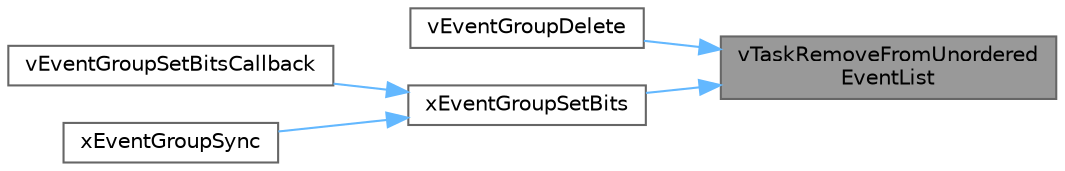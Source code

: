 digraph "vTaskRemoveFromUnorderedEventList"
{
 // LATEX_PDF_SIZE
  bgcolor="transparent";
  edge [fontname=Helvetica,fontsize=10,labelfontname=Helvetica,labelfontsize=10];
  node [fontname=Helvetica,fontsize=10,shape=box,height=0.2,width=0.4];
  rankdir="RL";
  Node1 [id="Node000001",label="vTaskRemoveFromUnordered\lEventList",height=0.2,width=0.4,color="gray40", fillcolor="grey60", style="filled", fontcolor="black",tooltip=" "];
  Node1 -> Node2 [id="edge1_Node000001_Node000002",dir="back",color="steelblue1",style="solid",tooltip=" "];
  Node2 [id="Node000002",label="vEventGroupDelete",height=0.2,width=0.4,color="grey40", fillcolor="white", style="filled",URL="$event__groups_8c.html#a6939faca89fc4ba52fa8288527042464",tooltip=" "];
  Node1 -> Node3 [id="edge2_Node000001_Node000003",dir="back",color="steelblue1",style="solid",tooltip=" "];
  Node3 [id="Node000003",label="xEventGroupSetBits",height=0.2,width=0.4,color="grey40", fillcolor="white", style="filled",URL="$event__groups_8c.html#a9ac7cd970f50e2e50a494b656e0eb239",tooltip=" "];
  Node3 -> Node4 [id="edge3_Node000003_Node000004",dir="back",color="steelblue1",style="solid",tooltip=" "];
  Node4 [id="Node000004",label="vEventGroupSetBitsCallback",height=0.2,width=0.4,color="grey40", fillcolor="white", style="filled",URL="$event__groups_8c.html#a54db6cc97bbb926aa4b78d5affc257d9",tooltip=" "];
  Node3 -> Node5 [id="edge4_Node000003_Node000005",dir="back",color="steelblue1",style="solid",tooltip=" "];
  Node5 [id="Node000005",label="xEventGroupSync",height=0.2,width=0.4,color="grey40", fillcolor="white", style="filled",URL="$event__groups_8c.html#ac38db316f0928c7ddaacb677a75dbc03",tooltip=" "];
}

